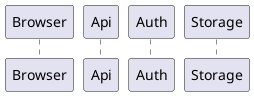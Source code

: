 @startuml

participant Browser
participant Api
participant Auth
participant Storage

' todo flow: registering ssh application
' todo flow: connecting to ssh application

@enduml